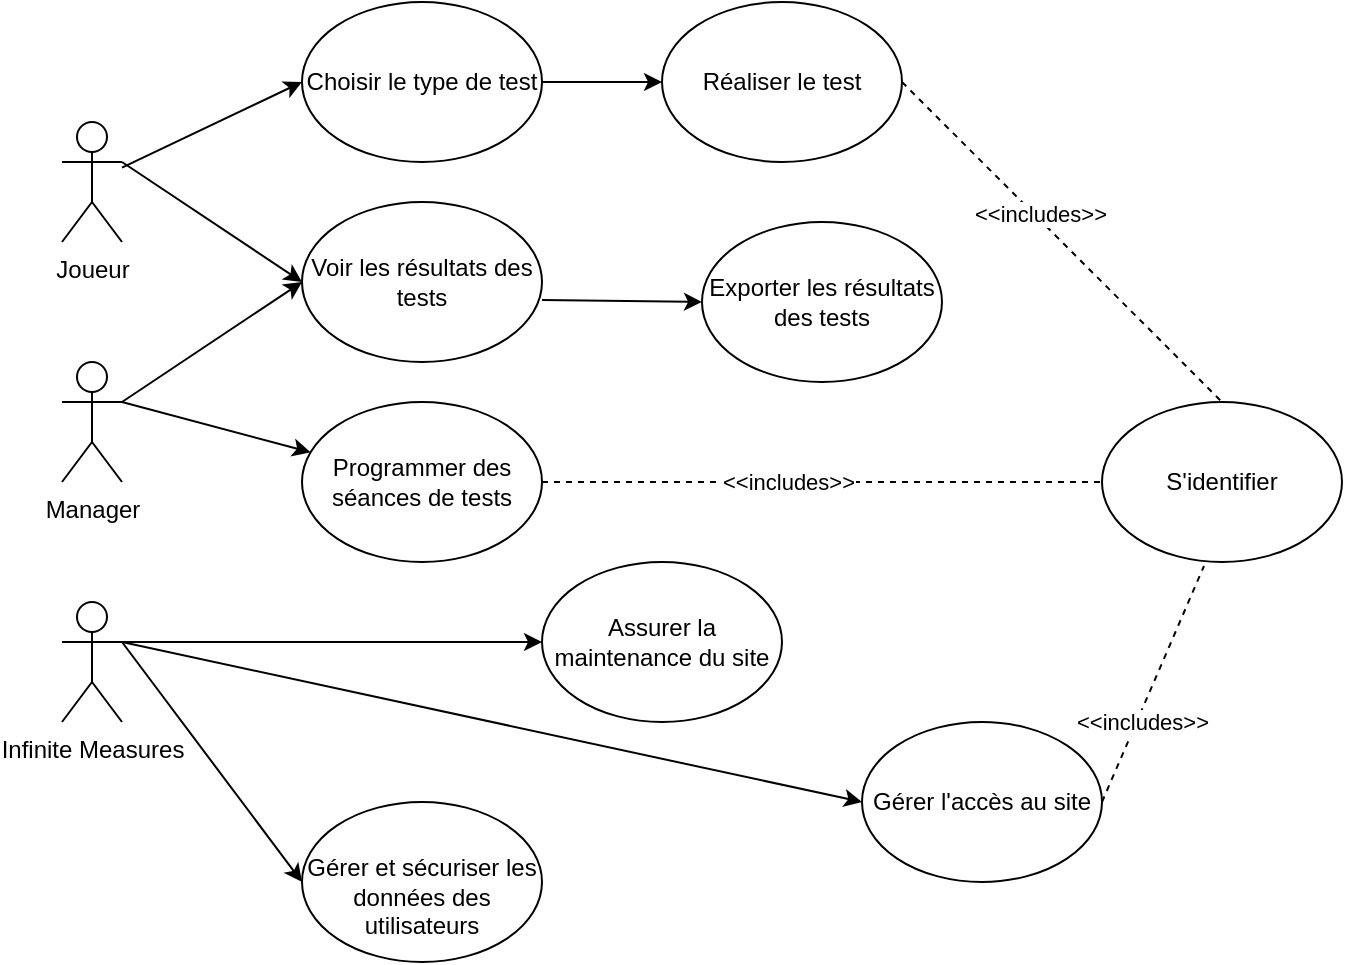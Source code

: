<mxfile version="14.6.9" type="github">
  <diagram id="J7iBMdh7sN3_blRtOMI9" name="Page-1">
    <mxGraphModel dx="1108" dy="450" grid="1" gridSize="10" guides="1" tooltips="1" connect="1" arrows="1" fold="1" page="1" pageScale="1" pageWidth="827" pageHeight="1169" math="0" shadow="0">
      <root>
        <mxCell id="0" />
        <mxCell id="1" parent="0" />
        <mxCell id="yHTdiscqNNKI-rbxrPkN-1" value="Joueur" style="shape=umlActor;verticalLabelPosition=bottom;verticalAlign=top;html=1;outlineConnect=0;" vertex="1" parent="1">
          <mxGeometry x="80" y="100" width="30" height="60" as="geometry" />
        </mxCell>
        <mxCell id="yHTdiscqNNKI-rbxrPkN-2" value="Manager" style="shape=umlActor;verticalLabelPosition=bottom;verticalAlign=top;html=1;outlineConnect=0;" vertex="1" parent="1">
          <mxGeometry x="80" y="220" width="30" height="60" as="geometry" />
        </mxCell>
        <mxCell id="yHTdiscqNNKI-rbxrPkN-3" value="Infinite Measures" style="shape=umlActor;verticalLabelPosition=bottom;verticalAlign=top;html=1;outlineConnect=0;" vertex="1" parent="1">
          <mxGeometry x="80" y="340" width="30" height="60" as="geometry" />
        </mxCell>
        <mxCell id="yHTdiscqNNKI-rbxrPkN-5" value="Choisir le type de test" style="ellipse;whiteSpace=wrap;html=1;" vertex="1" parent="1">
          <mxGeometry x="200" y="40" width="120" height="80" as="geometry" />
        </mxCell>
        <mxCell id="yHTdiscqNNKI-rbxrPkN-6" value="Voir les résultats des tests" style="ellipse;whiteSpace=wrap;html=1;" vertex="1" parent="1">
          <mxGeometry x="200" y="140" width="120" height="80" as="geometry" />
        </mxCell>
        <mxCell id="yHTdiscqNNKI-rbxrPkN-7" value="Programmer des séances de tests" style="ellipse;whiteSpace=wrap;html=1;" vertex="1" parent="1">
          <mxGeometry x="200" y="240" width="120" height="80" as="geometry" />
        </mxCell>
        <mxCell id="yHTdiscqNNKI-rbxrPkN-8" value="Réaliser le test" style="ellipse;whiteSpace=wrap;html=1;" vertex="1" parent="1">
          <mxGeometry x="380" y="40" width="120" height="80" as="geometry" />
        </mxCell>
        <mxCell id="yHTdiscqNNKI-rbxrPkN-9" value="Exporter les résultats des tests" style="ellipse;whiteSpace=wrap;html=1;" vertex="1" parent="1">
          <mxGeometry x="400" y="150" width="120" height="80" as="geometry" />
        </mxCell>
        <mxCell id="yHTdiscqNNKI-rbxrPkN-10" value="S&#39;identifier" style="ellipse;whiteSpace=wrap;html=1;" vertex="1" parent="1">
          <mxGeometry x="600" y="240" width="120" height="80" as="geometry" />
        </mxCell>
        <mxCell id="yHTdiscqNNKI-rbxrPkN-11" value="&lt;br&gt;Gérer et sécuriser les données des utilisateurs" style="ellipse;whiteSpace=wrap;html=1;" vertex="1" parent="1">
          <mxGeometry x="200" y="440" width="120" height="80" as="geometry" />
        </mxCell>
        <mxCell id="yHTdiscqNNKI-rbxrPkN-12" value="Assurer la maintenance du site" style="ellipse;whiteSpace=wrap;html=1;" vertex="1" parent="1">
          <mxGeometry x="320" y="320" width="120" height="80" as="geometry" />
        </mxCell>
        <mxCell id="yHTdiscqNNKI-rbxrPkN-13" value="Gérer l&#39;accès au site" style="ellipse;whiteSpace=wrap;html=1;" vertex="1" parent="1">
          <mxGeometry x="480" y="400" width="120" height="80" as="geometry" />
        </mxCell>
        <mxCell id="yHTdiscqNNKI-rbxrPkN-17" value="" style="endArrow=classic;html=1;entryX=0;entryY=0.5;entryDx=0;entryDy=0;" edge="1" parent="1" source="yHTdiscqNNKI-rbxrPkN-1" target="yHTdiscqNNKI-rbxrPkN-5">
          <mxGeometry width="50" height="50" relative="1" as="geometry">
            <mxPoint x="120" y="130" as="sourcePoint" />
            <mxPoint x="440" y="270" as="targetPoint" />
          </mxGeometry>
        </mxCell>
        <mxCell id="yHTdiscqNNKI-rbxrPkN-18" value="" style="endArrow=classic;html=1;exitX=1;exitY=0.5;exitDx=0;exitDy=0;entryX=0;entryY=0.5;entryDx=0;entryDy=0;" edge="1" parent="1" source="yHTdiscqNNKI-rbxrPkN-5" target="yHTdiscqNNKI-rbxrPkN-8">
          <mxGeometry width="50" height="50" relative="1" as="geometry">
            <mxPoint x="390" y="240" as="sourcePoint" />
            <mxPoint x="440" y="190" as="targetPoint" />
          </mxGeometry>
        </mxCell>
        <mxCell id="yHTdiscqNNKI-rbxrPkN-20" value="" style="endArrow=classic;html=1;exitX=1;exitY=0.613;exitDx=0;exitDy=0;exitPerimeter=0;entryX=0;entryY=0.5;entryDx=0;entryDy=0;" edge="1" parent="1" source="yHTdiscqNNKI-rbxrPkN-6" target="yHTdiscqNNKI-rbxrPkN-9">
          <mxGeometry width="50" height="50" relative="1" as="geometry">
            <mxPoint x="390" y="240" as="sourcePoint" />
            <mxPoint x="440" y="190" as="targetPoint" />
          </mxGeometry>
        </mxCell>
        <mxCell id="yHTdiscqNNKI-rbxrPkN-21" value="" style="endArrow=classic;html=1;exitX=1;exitY=0.333;exitDx=0;exitDy=0;exitPerimeter=0;entryX=0;entryY=0.5;entryDx=0;entryDy=0;" edge="1" parent="1" source="yHTdiscqNNKI-rbxrPkN-1" target="yHTdiscqNNKI-rbxrPkN-6">
          <mxGeometry width="50" height="50" relative="1" as="geometry">
            <mxPoint x="390" y="240" as="sourcePoint" />
            <mxPoint x="440" y="190" as="targetPoint" />
          </mxGeometry>
        </mxCell>
        <mxCell id="yHTdiscqNNKI-rbxrPkN-22" value="" style="endArrow=classic;html=1;entryX=0;entryY=0.5;entryDx=0;entryDy=0;exitX=1;exitY=0.333;exitDx=0;exitDy=0;exitPerimeter=0;" edge="1" parent="1" source="yHTdiscqNNKI-rbxrPkN-2" target="yHTdiscqNNKI-rbxrPkN-6">
          <mxGeometry width="50" height="50" relative="1" as="geometry">
            <mxPoint x="120" y="280" as="sourcePoint" />
            <mxPoint x="440" y="190" as="targetPoint" />
          </mxGeometry>
        </mxCell>
        <mxCell id="yHTdiscqNNKI-rbxrPkN-24" value="" style="endArrow=classic;html=1;" edge="1" parent="1" target="yHTdiscqNNKI-rbxrPkN-7">
          <mxGeometry width="50" height="50" relative="1" as="geometry">
            <mxPoint x="110" y="240" as="sourcePoint" />
            <mxPoint x="420" y="170" as="targetPoint" />
          </mxGeometry>
        </mxCell>
        <mxCell id="yHTdiscqNNKI-rbxrPkN-25" value="" style="endArrow=classic;html=1;exitX=1;exitY=0.333;exitDx=0;exitDy=0;exitPerimeter=0;" edge="1" parent="1" source="yHTdiscqNNKI-rbxrPkN-3" target="yHTdiscqNNKI-rbxrPkN-12">
          <mxGeometry width="50" height="50" relative="1" as="geometry">
            <mxPoint x="390" y="240" as="sourcePoint" />
            <mxPoint x="440" y="190" as="targetPoint" />
          </mxGeometry>
        </mxCell>
        <mxCell id="yHTdiscqNNKI-rbxrPkN-26" value="" style="endArrow=classic;html=1;entryX=0;entryY=0.5;entryDx=0;entryDy=0;" edge="1" parent="1" target="yHTdiscqNNKI-rbxrPkN-13">
          <mxGeometry width="50" height="50" relative="1" as="geometry">
            <mxPoint x="110" y="360" as="sourcePoint" />
            <mxPoint x="440" y="360" as="targetPoint" />
          </mxGeometry>
        </mxCell>
        <mxCell id="yHTdiscqNNKI-rbxrPkN-27" value="" style="endArrow=classic;html=1;" edge="1" parent="1">
          <mxGeometry width="50" height="50" relative="1" as="geometry">
            <mxPoint x="110" y="360" as="sourcePoint" />
            <mxPoint x="200" y="480" as="targetPoint" />
          </mxGeometry>
        </mxCell>
        <mxCell id="yHTdiscqNNKI-rbxrPkN-28" value="" style="endArrow=none;dashed=1;html=1;exitX=1;exitY=0.5;exitDx=0;exitDy=0;entryX=0.5;entryY=0;entryDx=0;entryDy=0;" edge="1" parent="1" source="yHTdiscqNNKI-rbxrPkN-8" target="yHTdiscqNNKI-rbxrPkN-10">
          <mxGeometry width="50" height="50" relative="1" as="geometry">
            <mxPoint x="390" y="410" as="sourcePoint" />
            <mxPoint x="598" y="280" as="targetPoint" />
          </mxGeometry>
        </mxCell>
        <mxCell id="yHTdiscqNNKI-rbxrPkN-31" value="&amp;lt;&amp;lt;includes&amp;gt;&amp;gt;" style="edgeLabel;html=1;align=center;verticalAlign=middle;resizable=0;points=[];" vertex="1" connectable="0" parent="yHTdiscqNNKI-rbxrPkN-28">
          <mxGeometry x="-0.156" y="2" relative="1" as="geometry">
            <mxPoint as="offset" />
          </mxGeometry>
        </mxCell>
        <mxCell id="yHTdiscqNNKI-rbxrPkN-29" value="" style="endArrow=none;dashed=1;html=1;exitX=1;exitY=0.5;exitDx=0;exitDy=0;" edge="1" parent="1" source="yHTdiscqNNKI-rbxrPkN-7" target="yHTdiscqNNKI-rbxrPkN-10">
          <mxGeometry width="50" height="50" relative="1" as="geometry">
            <mxPoint x="390" y="260" as="sourcePoint" />
            <mxPoint x="440" y="210" as="targetPoint" />
          </mxGeometry>
        </mxCell>
        <mxCell id="yHTdiscqNNKI-rbxrPkN-32" value="&amp;lt;&amp;lt;includes&amp;gt;&amp;gt;" style="edgeLabel;html=1;align=center;verticalAlign=middle;resizable=0;points=[];" vertex="1" connectable="0" parent="yHTdiscqNNKI-rbxrPkN-29">
          <mxGeometry x="-0.121" relative="1" as="geometry">
            <mxPoint as="offset" />
          </mxGeometry>
        </mxCell>
        <mxCell id="yHTdiscqNNKI-rbxrPkN-30" value="" style="endArrow=none;dashed=1;html=1;exitX=1;exitY=0.5;exitDx=0;exitDy=0;entryX=0.425;entryY=1.025;entryDx=0;entryDy=0;entryPerimeter=0;" edge="1" parent="1" source="yHTdiscqNNKI-rbxrPkN-13" target="yHTdiscqNNKI-rbxrPkN-10">
          <mxGeometry width="50" height="50" relative="1" as="geometry">
            <mxPoint x="390" y="260" as="sourcePoint" />
            <mxPoint x="440" y="210" as="targetPoint" />
          </mxGeometry>
        </mxCell>
        <mxCell id="yHTdiscqNNKI-rbxrPkN-33" value="&amp;lt;&amp;lt;includes&amp;gt;&amp;gt;" style="edgeLabel;html=1;align=center;verticalAlign=middle;resizable=0;points=[];" vertex="1" connectable="0" parent="yHTdiscqNNKI-rbxrPkN-30">
          <mxGeometry x="-0.311" y="-2" relative="1" as="geometry">
            <mxPoint as="offset" />
          </mxGeometry>
        </mxCell>
      </root>
    </mxGraphModel>
  </diagram>
</mxfile>
